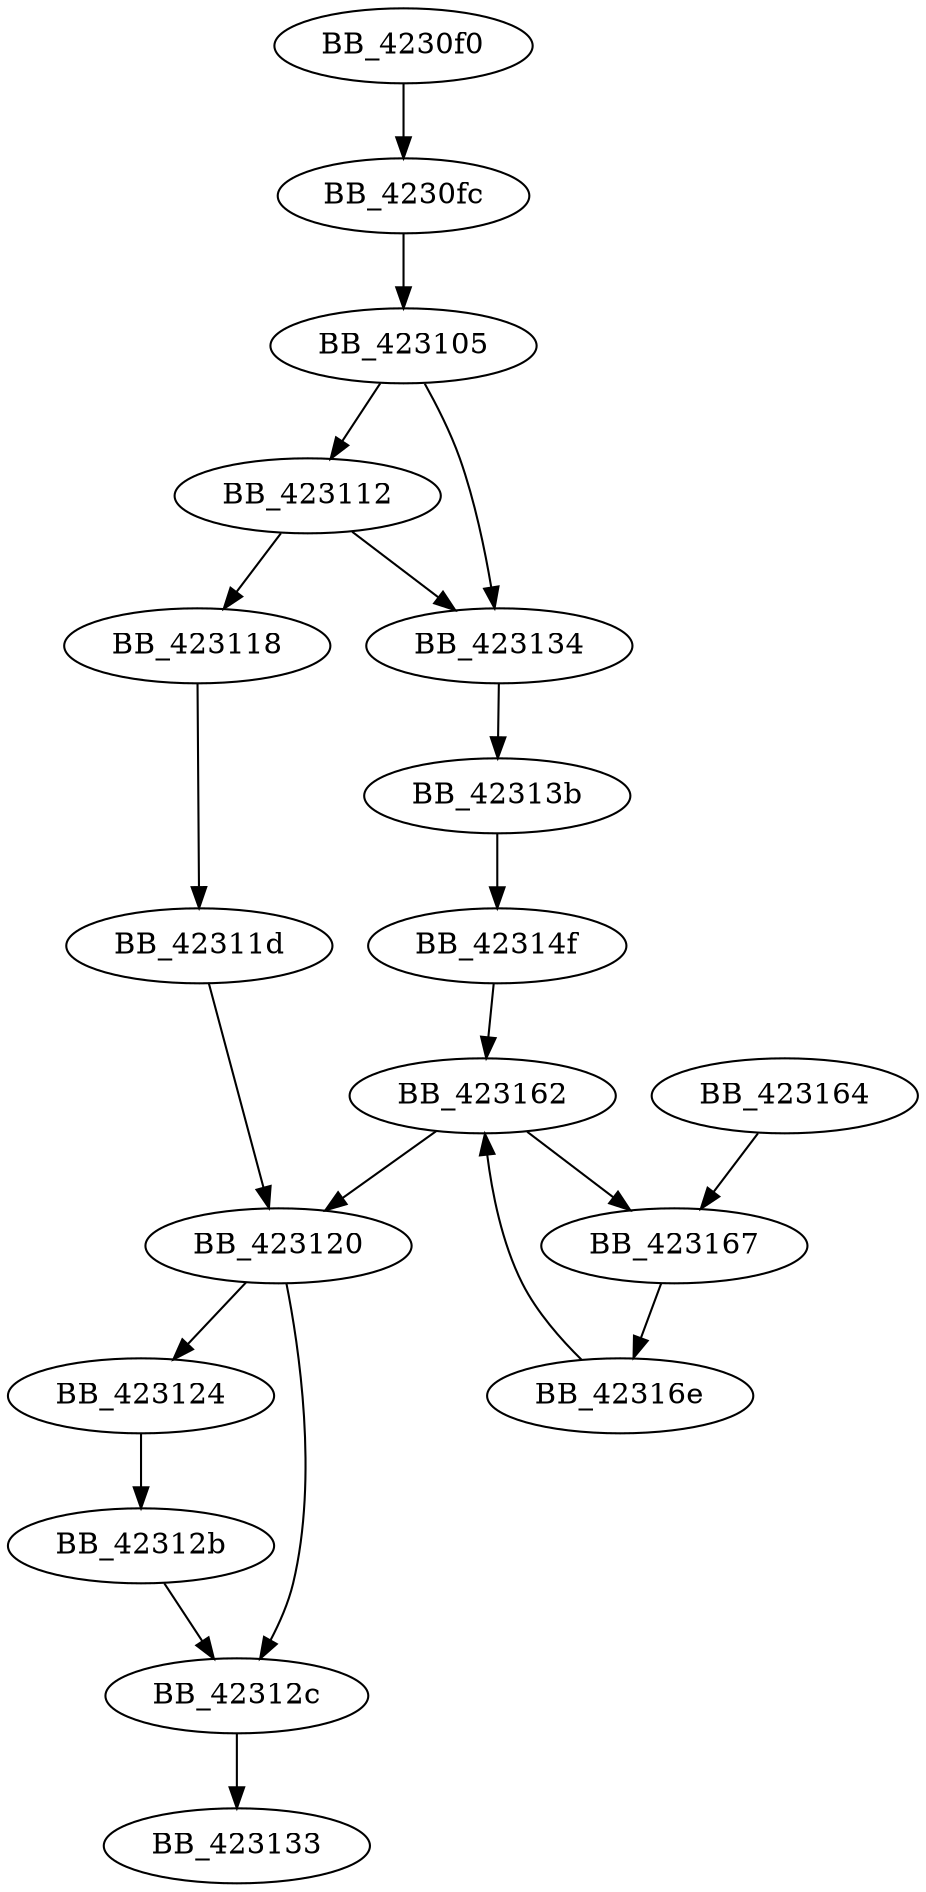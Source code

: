 DiGraph ___updatetlocinfo{
BB_4230f0->BB_4230fc
BB_4230fc->BB_423105
BB_423105->BB_423112
BB_423105->BB_423134
BB_423112->BB_423118
BB_423112->BB_423134
BB_423118->BB_42311d
BB_42311d->BB_423120
BB_423120->BB_423124
BB_423120->BB_42312c
BB_423124->BB_42312b
BB_42312b->BB_42312c
BB_42312c->BB_423133
BB_423134->BB_42313b
BB_42313b->BB_42314f
BB_42314f->BB_423162
BB_423162->BB_423120
BB_423162->BB_423167
BB_423164->BB_423167
BB_423167->BB_42316e
BB_42316e->BB_423162
}
